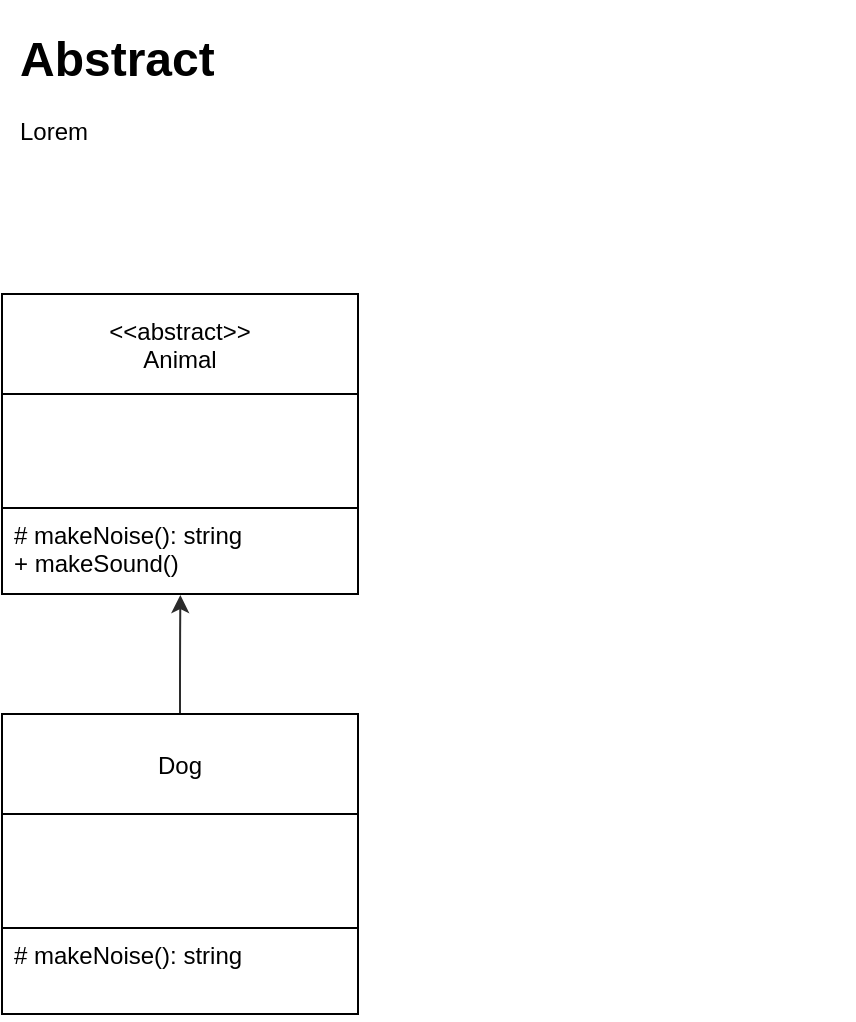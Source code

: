<mxfile>
    <diagram id="17Rdm5tTzwF7dkyEERoV" name="Página-1">
        <mxGraphModel dx="2021" dy="2086" grid="0" gridSize="10" guides="1" tooltips="1" connect="1" arrows="1" fold="1" page="1" pageScale="1" pageWidth="827" pageHeight="1169" background="#ffffff" math="0" shadow="0">
            <root>
                <mxCell id="0"/>
                <mxCell id="1" parent="0"/>
                <mxCell id="5" value="&lt;&lt;abstract&gt;&gt;&#10;Animal" style="swimlane;fontStyle=0;childLayout=stackLayout;horizontal=1;startSize=50;fillColor=none;horizontalStack=0;resizeParent=1;resizeParentMax=0;resizeLast=0;collapsible=1;marginBottom=0;rounded=0;shadow=0;sketch=0;fontColor=#000000;strokeColor=#000000;" parent="1" vertex="1">
                    <mxGeometry x="-637" y="-908" width="178" height="150" as="geometry">
                        <mxRectangle x="-505" y="-802" width="89" height="50" as="alternateBounds"/>
                    </mxGeometry>
                </mxCell>
                <mxCell id="6" value="" style="text;strokeColor=#000000;fillColor=none;align=left;verticalAlign=top;spacingLeft=4;spacingRight=4;overflow=hidden;rotatable=0;points=[[0,0.5],[1,0.5]];portConstraint=eastwest;fontColor=#000000;" parent="5" vertex="1">
                    <mxGeometry y="50" width="178" height="57" as="geometry"/>
                </mxCell>
                <mxCell id="9" value="# makeNoise(): string&#10;+ makeSound()" style="text;strokeColor=#000000;fillColor=none;align=left;verticalAlign=top;spacingLeft=4;spacingRight=4;overflow=hidden;rotatable=0;points=[[0,0.5],[1,0.5]];portConstraint=eastwest;fontColor=#000000;" parent="5" vertex="1">
                    <mxGeometry y="107" width="178" height="43" as="geometry"/>
                </mxCell>
                <mxCell id="21" value="&lt;h1&gt;&lt;/h1&gt;&lt;font color=&quot;#000000&quot;&gt;&lt;span style=&quot;font-size: 24px&quot;&gt;&lt;b&gt;Abstract&lt;br&gt;&lt;/b&gt;&lt;/span&gt;&lt;br&gt;Lorem&lt;br&gt;&lt;/font&gt;" style="text;html=1;strokeColor=none;fillColor=none;spacing=5;spacingTop=-20;whiteSpace=wrap;overflow=hidden;rounded=0;" parent="1" vertex="1">
                    <mxGeometry x="-633" y="-1045" width="422" height="120" as="geometry"/>
                </mxCell>
                <mxCell id="45" style="edgeStyle=orthogonalEdgeStyle;html=1;entryX=0.501;entryY=1.012;entryDx=0;entryDy=0;entryPerimeter=0;strokeColor=#2B2B2B;" parent="1" source="42" target="9" edge="1">
                    <mxGeometry relative="1" as="geometry"/>
                </mxCell>
                <mxCell id="42" value="Dog" style="swimlane;fontStyle=0;childLayout=stackLayout;horizontal=1;startSize=50;fillColor=none;horizontalStack=0;resizeParent=1;resizeParentMax=0;resizeLast=0;collapsible=1;marginBottom=0;rounded=0;shadow=0;sketch=0;fontColor=#000000;strokeColor=#000000;" parent="1" vertex="1">
                    <mxGeometry x="-637" y="-698" width="178" height="150" as="geometry">
                        <mxRectangle x="-505" y="-802" width="89" height="50" as="alternateBounds"/>
                    </mxGeometry>
                </mxCell>
                <mxCell id="43" value="" style="text;strokeColor=#000000;fillColor=none;align=left;verticalAlign=top;spacingLeft=4;spacingRight=4;overflow=hidden;rotatable=0;points=[[0,0.5],[1,0.5]];portConstraint=eastwest;fontColor=#000000;" parent="42" vertex="1">
                    <mxGeometry y="50" width="178" height="57" as="geometry"/>
                </mxCell>
                <mxCell id="44" value="# makeNoise(): string" style="text;strokeColor=#000000;fillColor=none;align=left;verticalAlign=top;spacingLeft=4;spacingRight=4;overflow=hidden;rotatable=0;points=[[0,0.5],[1,0.5]];portConstraint=eastwest;fontColor=#000000;" parent="42" vertex="1">
                    <mxGeometry y="107" width="178" height="43" as="geometry"/>
                </mxCell>
            </root>
        </mxGraphModel>
    </diagram>
</mxfile>